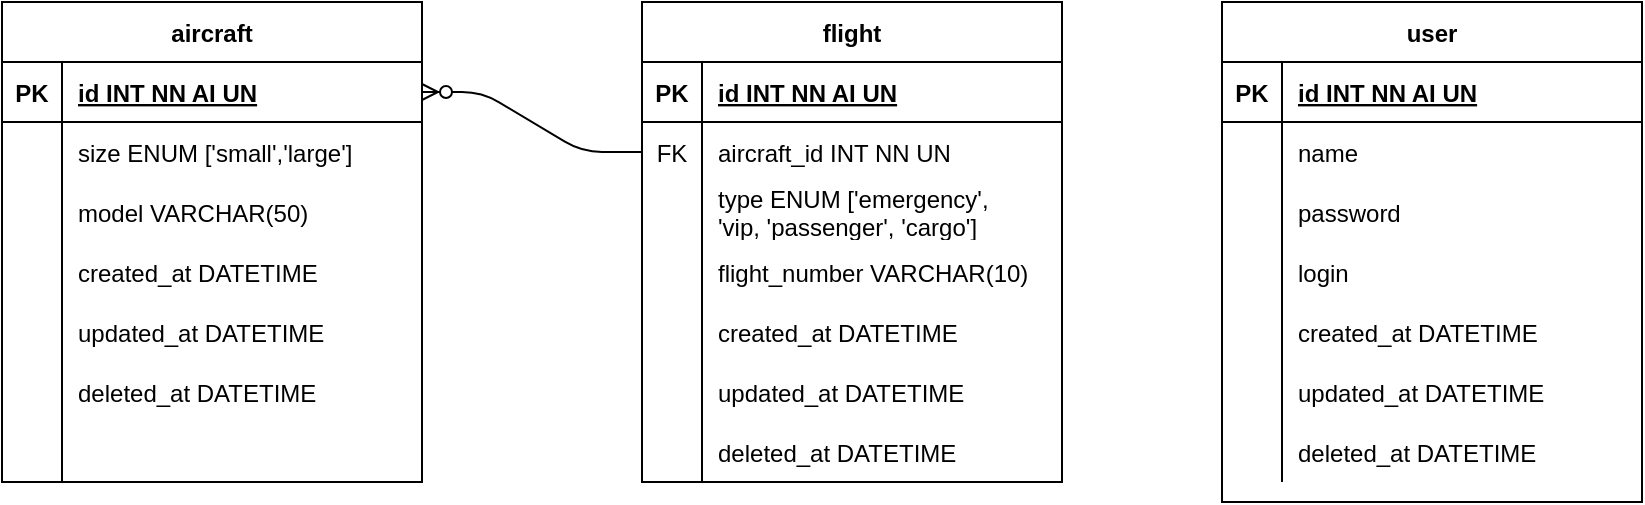 <mxfile version="13.9.9" type="device"><diagram id="0ht2j76KLp9lDVNK0wAq" name="Page-1"><mxGraphModel dx="1102" dy="856" grid="1" gridSize="10" guides="1" tooltips="1" connect="1" arrows="1" fold="1" page="1" pageScale="1" pageWidth="1654" pageHeight="1169" math="0" shadow="0"><root><mxCell id="0"/><mxCell id="1" parent="0"/><mxCell id="XQBScmDAAt6XCxEWVp5U-1" value="aircraft" style="shape=table;startSize=30;container=1;collapsible=1;childLayout=tableLayout;fixedRows=1;rowLines=0;fontStyle=1;align=center;resizeLast=1;" parent="1" vertex="1"><mxGeometry y="90" width="210" height="240" as="geometry"/></mxCell><mxCell id="XQBScmDAAt6XCxEWVp5U-2" value="" style="shape=partialRectangle;collapsible=0;dropTarget=0;pointerEvents=0;fillColor=none;top=0;left=0;bottom=1;right=0;points=[[0,0.5],[1,0.5]];portConstraint=eastwest;" parent="XQBScmDAAt6XCxEWVp5U-1" vertex="1"><mxGeometry y="30" width="210" height="30" as="geometry"/></mxCell><mxCell id="XQBScmDAAt6XCxEWVp5U-3" value="PK" style="shape=partialRectangle;connectable=0;fillColor=none;top=0;left=0;bottom=0;right=0;fontStyle=1;overflow=hidden;" parent="XQBScmDAAt6XCxEWVp5U-2" vertex="1"><mxGeometry width="30" height="30" as="geometry"/></mxCell><mxCell id="XQBScmDAAt6XCxEWVp5U-4" value="id INT NN AI UN" style="shape=partialRectangle;connectable=0;fillColor=none;top=0;left=0;bottom=0;right=0;align=left;spacingLeft=6;fontStyle=5;overflow=hidden;" parent="XQBScmDAAt6XCxEWVp5U-2" vertex="1"><mxGeometry x="30" width="180" height="30" as="geometry"/></mxCell><mxCell id="XQBScmDAAt6XCxEWVp5U-8" value="" style="shape=partialRectangle;collapsible=0;dropTarget=0;pointerEvents=0;fillColor=none;top=0;left=0;bottom=0;right=0;points=[[0,0.5],[1,0.5]];portConstraint=eastwest;" parent="XQBScmDAAt6XCxEWVp5U-1" vertex="1"><mxGeometry y="60" width="210" height="30" as="geometry"/></mxCell><mxCell id="XQBScmDAAt6XCxEWVp5U-9" value="" style="shape=partialRectangle;connectable=0;fillColor=none;top=0;left=0;bottom=0;right=0;editable=1;overflow=hidden;" parent="XQBScmDAAt6XCxEWVp5U-8" vertex="1"><mxGeometry width="30" height="30" as="geometry"/></mxCell><mxCell id="XQBScmDAAt6XCxEWVp5U-10" value="size ENUM ['small','large']" style="shape=partialRectangle;connectable=0;fillColor=none;top=0;left=0;bottom=0;right=0;align=left;spacingLeft=6;overflow=hidden;" parent="XQBScmDAAt6XCxEWVp5U-8" vertex="1"><mxGeometry x="30" width="180" height="30" as="geometry"/></mxCell><mxCell id="XQBScmDAAt6XCxEWVp5U-69" value="" style="shape=partialRectangle;collapsible=0;dropTarget=0;pointerEvents=0;fillColor=none;top=0;left=0;bottom=0;right=0;points=[[0,0.5],[1,0.5]];portConstraint=eastwest;" parent="XQBScmDAAt6XCxEWVp5U-1" vertex="1"><mxGeometry y="90" width="210" height="30" as="geometry"/></mxCell><mxCell id="XQBScmDAAt6XCxEWVp5U-70" value="" style="shape=partialRectangle;connectable=0;fillColor=none;top=0;left=0;bottom=0;right=0;editable=1;overflow=hidden;" parent="XQBScmDAAt6XCxEWVp5U-69" vertex="1"><mxGeometry width="30" height="30" as="geometry"/></mxCell><mxCell id="XQBScmDAAt6XCxEWVp5U-71" value="model VARCHAR(50)" style="shape=partialRectangle;connectable=0;fillColor=none;top=0;left=0;bottom=0;right=0;align=left;spacingLeft=6;overflow=hidden;" parent="XQBScmDAAt6XCxEWVp5U-69" vertex="1"><mxGeometry x="30" width="180" height="30" as="geometry"/></mxCell><mxCell id="xh_Sr3jbjIxANWJktHAV-7" value="" style="shape=partialRectangle;collapsible=0;dropTarget=0;pointerEvents=0;fillColor=none;top=0;left=0;bottom=0;right=0;points=[[0,0.5],[1,0.5]];portConstraint=eastwest;" parent="XQBScmDAAt6XCxEWVp5U-1" vertex="1"><mxGeometry y="120" width="210" height="30" as="geometry"/></mxCell><mxCell id="xh_Sr3jbjIxANWJktHAV-8" value="" style="shape=partialRectangle;connectable=0;fillColor=none;top=0;left=0;bottom=0;right=0;editable=1;overflow=hidden;" parent="xh_Sr3jbjIxANWJktHAV-7" vertex="1"><mxGeometry width="30" height="30" as="geometry"/></mxCell><mxCell id="xh_Sr3jbjIxANWJktHAV-9" value="created_at DATETIME" style="shape=partialRectangle;connectable=0;fillColor=none;top=0;left=0;bottom=0;right=0;align=left;spacingLeft=6;overflow=hidden;" parent="xh_Sr3jbjIxANWJktHAV-7" vertex="1"><mxGeometry x="30" width="180" height="30" as="geometry"/></mxCell><mxCell id="xh_Sr3jbjIxANWJktHAV-10" value="" style="shape=partialRectangle;collapsible=0;dropTarget=0;pointerEvents=0;fillColor=none;top=0;left=0;bottom=0;right=0;points=[[0,0.5],[1,0.5]];portConstraint=eastwest;" parent="XQBScmDAAt6XCxEWVp5U-1" vertex="1"><mxGeometry y="150" width="210" height="30" as="geometry"/></mxCell><mxCell id="xh_Sr3jbjIxANWJktHAV-11" value="" style="shape=partialRectangle;connectable=0;fillColor=none;top=0;left=0;bottom=0;right=0;editable=1;overflow=hidden;" parent="xh_Sr3jbjIxANWJktHAV-10" vertex="1"><mxGeometry width="30" height="30" as="geometry"/></mxCell><mxCell id="xh_Sr3jbjIxANWJktHAV-12" value="updated_at DATETIME" style="shape=partialRectangle;connectable=0;fillColor=none;top=0;left=0;bottom=0;right=0;align=left;spacingLeft=6;overflow=hidden;" parent="xh_Sr3jbjIxANWJktHAV-10" vertex="1"><mxGeometry x="30" width="180" height="30" as="geometry"/></mxCell><mxCell id="xh_Sr3jbjIxANWJktHAV-13" value="" style="shape=partialRectangle;collapsible=0;dropTarget=0;pointerEvents=0;fillColor=none;top=0;left=0;bottom=0;right=0;points=[[0,0.5],[1,0.5]];portConstraint=eastwest;" parent="XQBScmDAAt6XCxEWVp5U-1" vertex="1"><mxGeometry y="180" width="210" height="30" as="geometry"/></mxCell><mxCell id="xh_Sr3jbjIxANWJktHAV-14" value="" style="shape=partialRectangle;connectable=0;fillColor=none;top=0;left=0;bottom=0;right=0;editable=1;overflow=hidden;" parent="xh_Sr3jbjIxANWJktHAV-13" vertex="1"><mxGeometry width="30" height="30" as="geometry"/></mxCell><mxCell id="xh_Sr3jbjIxANWJktHAV-15" value="deleted_at DATETIME" style="shape=partialRectangle;connectable=0;fillColor=none;top=0;left=0;bottom=0;right=0;align=left;spacingLeft=6;overflow=hidden;" parent="xh_Sr3jbjIxANWJktHAV-13" vertex="1"><mxGeometry x="30" width="180" height="30" as="geometry"/></mxCell><mxCell id="XQBScmDAAt6XCxEWVp5U-5" value="" style="shape=partialRectangle;collapsible=0;dropTarget=0;pointerEvents=0;fillColor=none;top=0;left=0;bottom=0;right=0;points=[[0,0.5],[1,0.5]];portConstraint=eastwest;" parent="XQBScmDAAt6XCxEWVp5U-1" vertex="1"><mxGeometry y="210" width="210" height="30" as="geometry"/></mxCell><mxCell id="XQBScmDAAt6XCxEWVp5U-6" value="" style="shape=partialRectangle;connectable=0;fillColor=none;top=0;left=0;bottom=0;right=0;editable=1;overflow=hidden;" parent="XQBScmDAAt6XCxEWVp5U-5" vertex="1"><mxGeometry width="30" height="30" as="geometry"/></mxCell><mxCell id="XQBScmDAAt6XCxEWVp5U-7" value="" style="shape=partialRectangle;connectable=0;fillColor=none;top=0;left=0;bottom=0;right=0;align=left;spacingLeft=6;overflow=hidden;" parent="XQBScmDAAt6XCxEWVp5U-5" vertex="1"><mxGeometry x="30" width="180" height="30" as="geometry"/></mxCell><mxCell id="XQBScmDAAt6XCxEWVp5U-27" value="flight" style="shape=table;startSize=30;container=1;collapsible=1;childLayout=tableLayout;fixedRows=1;rowLines=0;fontStyle=1;align=center;resizeLast=1;" parent="1" vertex="1"><mxGeometry x="320" y="90" width="210" height="240" as="geometry"/></mxCell><mxCell id="XQBScmDAAt6XCxEWVp5U-28" value="" style="shape=partialRectangle;collapsible=0;dropTarget=0;pointerEvents=0;fillColor=none;top=0;left=0;bottom=1;right=0;points=[[0,0.5],[1,0.5]];portConstraint=eastwest;" parent="XQBScmDAAt6XCxEWVp5U-27" vertex="1"><mxGeometry y="30" width="210" height="30" as="geometry"/></mxCell><mxCell id="XQBScmDAAt6XCxEWVp5U-29" value="PK" style="shape=partialRectangle;connectable=0;fillColor=none;top=0;left=0;bottom=0;right=0;fontStyle=1;overflow=hidden;" parent="XQBScmDAAt6XCxEWVp5U-28" vertex="1"><mxGeometry width="30" height="30" as="geometry"/></mxCell><mxCell id="XQBScmDAAt6XCxEWVp5U-30" value="id INT NN AI UN" style="shape=partialRectangle;connectable=0;fillColor=none;top=0;left=0;bottom=0;right=0;align=left;spacingLeft=6;fontStyle=5;overflow=hidden;" parent="XQBScmDAAt6XCxEWVp5U-28" vertex="1"><mxGeometry x="30" width="180" height="30" as="geometry"/></mxCell><mxCell id="XQBScmDAAt6XCxEWVp5U-31" value="" style="shape=partialRectangle;collapsible=0;dropTarget=0;pointerEvents=0;fillColor=none;top=0;left=0;bottom=0;right=0;points=[[0,0.5],[1,0.5]];portConstraint=eastwest;" parent="XQBScmDAAt6XCxEWVp5U-27" vertex="1"><mxGeometry y="60" width="210" height="30" as="geometry"/></mxCell><mxCell id="XQBScmDAAt6XCxEWVp5U-32" value="FK" style="shape=partialRectangle;connectable=0;fillColor=none;top=0;left=0;bottom=0;right=0;editable=1;overflow=hidden;" parent="XQBScmDAAt6XCxEWVp5U-31" vertex="1"><mxGeometry width="30" height="30" as="geometry"/></mxCell><mxCell id="XQBScmDAAt6XCxEWVp5U-33" value="aircraft_id INT NN UN" style="shape=partialRectangle;connectable=0;fillColor=none;top=0;left=0;bottom=0;right=0;align=left;spacingLeft=6;overflow=hidden;" parent="XQBScmDAAt6XCxEWVp5U-31" vertex="1"><mxGeometry x="30" width="180" height="30" as="geometry"/></mxCell><mxCell id="XQBScmDAAt6XCxEWVp5U-34" value="" style="shape=partialRectangle;collapsible=0;dropTarget=0;pointerEvents=0;fillColor=none;top=0;left=0;bottom=0;right=0;points=[[0,0.5],[1,0.5]];portConstraint=eastwest;" parent="XQBScmDAAt6XCxEWVp5U-27" vertex="1"><mxGeometry y="90" width="210" height="30" as="geometry"/></mxCell><mxCell id="XQBScmDAAt6XCxEWVp5U-35" value="" style="shape=partialRectangle;connectable=0;fillColor=none;top=0;left=0;bottom=0;right=0;editable=1;overflow=hidden;" parent="XQBScmDAAt6XCxEWVp5U-34" vertex="1"><mxGeometry width="30" height="30" as="geometry"/></mxCell><mxCell id="XQBScmDAAt6XCxEWVp5U-36" value="type ENUM ['emergency', &#10;'vip, 'passenger', 'cargo']" style="shape=partialRectangle;connectable=0;fillColor=none;top=0;left=0;bottom=0;right=0;align=left;spacingLeft=6;overflow=hidden;" parent="XQBScmDAAt6XCxEWVp5U-34" vertex="1"><mxGeometry x="30" width="180" height="30" as="geometry"/></mxCell><mxCell id="Zsv2fofdA8myTPhRLdX1-1" value="" style="shape=partialRectangle;collapsible=0;dropTarget=0;pointerEvents=0;fillColor=none;top=0;left=0;bottom=0;right=0;points=[[0,0.5],[1,0.5]];portConstraint=eastwest;" vertex="1" parent="XQBScmDAAt6XCxEWVp5U-27"><mxGeometry y="120" width="210" height="30" as="geometry"/></mxCell><mxCell id="Zsv2fofdA8myTPhRLdX1-2" value="" style="shape=partialRectangle;connectable=0;fillColor=none;top=0;left=0;bottom=0;right=0;editable=1;overflow=hidden;" vertex="1" parent="Zsv2fofdA8myTPhRLdX1-1"><mxGeometry width="30" height="30" as="geometry"/></mxCell><mxCell id="Zsv2fofdA8myTPhRLdX1-3" value="flight_number VARCHAR(10)" style="shape=partialRectangle;connectable=0;fillColor=none;top=0;left=0;bottom=0;right=0;align=left;spacingLeft=6;overflow=hidden;" vertex="1" parent="Zsv2fofdA8myTPhRLdX1-1"><mxGeometry x="30" width="180" height="30" as="geometry"/></mxCell><mxCell id="XQBScmDAAt6XCxEWVp5U-37" value="" style="shape=partialRectangle;collapsible=0;dropTarget=0;pointerEvents=0;fillColor=none;top=0;left=0;bottom=0;right=0;points=[[0,0.5],[1,0.5]];portConstraint=eastwest;" parent="XQBScmDAAt6XCxEWVp5U-27" vertex="1"><mxGeometry y="150" width="210" height="30" as="geometry"/></mxCell><mxCell id="XQBScmDAAt6XCxEWVp5U-38" value="" style="shape=partialRectangle;connectable=0;fillColor=none;top=0;left=0;bottom=0;right=0;editable=1;overflow=hidden;" parent="XQBScmDAAt6XCxEWVp5U-37" vertex="1"><mxGeometry width="30" height="30" as="geometry"/></mxCell><mxCell id="XQBScmDAAt6XCxEWVp5U-39" value="created_at DATETIME" style="shape=partialRectangle;connectable=0;fillColor=none;top=0;left=0;bottom=0;right=0;align=left;spacingLeft=6;overflow=hidden;" parent="XQBScmDAAt6XCxEWVp5U-37" vertex="1"><mxGeometry x="30" width="180" height="30" as="geometry"/></mxCell><mxCell id="xh_Sr3jbjIxANWJktHAV-1" value="" style="shape=partialRectangle;collapsible=0;dropTarget=0;pointerEvents=0;fillColor=none;top=0;left=0;bottom=0;right=0;points=[[0,0.5],[1,0.5]];portConstraint=eastwest;" parent="XQBScmDAAt6XCxEWVp5U-27" vertex="1"><mxGeometry y="180" width="210" height="30" as="geometry"/></mxCell><mxCell id="xh_Sr3jbjIxANWJktHAV-2" value="" style="shape=partialRectangle;connectable=0;fillColor=none;top=0;left=0;bottom=0;right=0;editable=1;overflow=hidden;" parent="xh_Sr3jbjIxANWJktHAV-1" vertex="1"><mxGeometry width="30" height="30" as="geometry"/></mxCell><mxCell id="xh_Sr3jbjIxANWJktHAV-3" value="updated_at DATETIME" style="shape=partialRectangle;connectable=0;fillColor=none;top=0;left=0;bottom=0;right=0;align=left;spacingLeft=6;overflow=hidden;" parent="xh_Sr3jbjIxANWJktHAV-1" vertex="1"><mxGeometry x="30" width="180" height="30" as="geometry"/></mxCell><mxCell id="xh_Sr3jbjIxANWJktHAV-4" value="" style="shape=partialRectangle;collapsible=0;dropTarget=0;pointerEvents=0;fillColor=none;top=0;left=0;bottom=0;right=0;points=[[0,0.5],[1,0.5]];portConstraint=eastwest;" parent="XQBScmDAAt6XCxEWVp5U-27" vertex="1"><mxGeometry y="210" width="210" height="30" as="geometry"/></mxCell><mxCell id="xh_Sr3jbjIxANWJktHAV-5" value="" style="shape=partialRectangle;connectable=0;fillColor=none;top=0;left=0;bottom=0;right=0;editable=1;overflow=hidden;" parent="xh_Sr3jbjIxANWJktHAV-4" vertex="1"><mxGeometry width="30" height="30" as="geometry"/></mxCell><mxCell id="xh_Sr3jbjIxANWJktHAV-6" value="deleted_at DATETIME" style="shape=partialRectangle;connectable=0;fillColor=none;top=0;left=0;bottom=0;right=0;align=left;spacingLeft=6;overflow=hidden;" parent="xh_Sr3jbjIxANWJktHAV-4" vertex="1"><mxGeometry x="30" width="180" height="30" as="geometry"/></mxCell><mxCell id="XQBScmDAAt6XCxEWVp5U-53" value="user" style="shape=table;startSize=30;container=1;collapsible=1;childLayout=tableLayout;fixedRows=1;rowLines=0;fontStyle=1;align=center;resizeLast=1;" parent="1" vertex="1"><mxGeometry x="610" y="90" width="210" height="250" as="geometry"/></mxCell><mxCell id="XQBScmDAAt6XCxEWVp5U-54" value="" style="shape=partialRectangle;collapsible=0;dropTarget=0;pointerEvents=0;fillColor=none;top=0;left=0;bottom=1;right=0;points=[[0,0.5],[1,0.5]];portConstraint=eastwest;" parent="XQBScmDAAt6XCxEWVp5U-53" vertex="1"><mxGeometry y="30" width="210" height="30" as="geometry"/></mxCell><mxCell id="XQBScmDAAt6XCxEWVp5U-55" value="PK" style="shape=partialRectangle;connectable=0;fillColor=none;top=0;left=0;bottom=0;right=0;fontStyle=1;overflow=hidden;" parent="XQBScmDAAt6XCxEWVp5U-54" vertex="1"><mxGeometry width="30" height="30" as="geometry"/></mxCell><mxCell id="XQBScmDAAt6XCxEWVp5U-56" value="id INT NN AI UN" style="shape=partialRectangle;connectable=0;fillColor=none;top=0;left=0;bottom=0;right=0;align=left;spacingLeft=6;fontStyle=5;overflow=hidden;" parent="XQBScmDAAt6XCxEWVp5U-54" vertex="1"><mxGeometry x="30" width="180" height="30" as="geometry"/></mxCell><mxCell id="XQBScmDAAt6XCxEWVp5U-57" value="" style="shape=partialRectangle;collapsible=0;dropTarget=0;pointerEvents=0;fillColor=none;top=0;left=0;bottom=0;right=0;points=[[0,0.5],[1,0.5]];portConstraint=eastwest;" parent="XQBScmDAAt6XCxEWVp5U-53" vertex="1"><mxGeometry y="60" width="210" height="30" as="geometry"/></mxCell><mxCell id="XQBScmDAAt6XCxEWVp5U-58" value="" style="shape=partialRectangle;connectable=0;fillColor=none;top=0;left=0;bottom=0;right=0;editable=1;overflow=hidden;" parent="XQBScmDAAt6XCxEWVp5U-57" vertex="1"><mxGeometry width="30" height="30" as="geometry"/></mxCell><mxCell id="XQBScmDAAt6XCxEWVp5U-59" value="name" style="shape=partialRectangle;connectable=0;fillColor=none;top=0;left=0;bottom=0;right=0;align=left;spacingLeft=6;overflow=hidden;" parent="XQBScmDAAt6XCxEWVp5U-57" vertex="1"><mxGeometry x="30" width="180" height="30" as="geometry"/></mxCell><mxCell id="XQBScmDAAt6XCxEWVp5U-60" value="" style="shape=partialRectangle;collapsible=0;dropTarget=0;pointerEvents=0;fillColor=none;top=0;left=0;bottom=0;right=0;points=[[0,0.5],[1,0.5]];portConstraint=eastwest;" parent="XQBScmDAAt6XCxEWVp5U-53" vertex="1"><mxGeometry y="90" width="210" height="30" as="geometry"/></mxCell><mxCell id="XQBScmDAAt6XCxEWVp5U-61" value="" style="shape=partialRectangle;connectable=0;fillColor=none;top=0;left=0;bottom=0;right=0;editable=1;overflow=hidden;" parent="XQBScmDAAt6XCxEWVp5U-60" vertex="1"><mxGeometry width="30" height="30" as="geometry"/></mxCell><mxCell id="XQBScmDAAt6XCxEWVp5U-62" value="password" style="shape=partialRectangle;connectable=0;fillColor=none;top=0;left=0;bottom=0;right=0;align=left;spacingLeft=6;overflow=hidden;" parent="XQBScmDAAt6XCxEWVp5U-60" vertex="1"><mxGeometry x="30" width="180" height="30" as="geometry"/></mxCell><mxCell id="XQBScmDAAt6XCxEWVp5U-63" value="" style="shape=partialRectangle;collapsible=0;dropTarget=0;pointerEvents=0;fillColor=none;top=0;left=0;bottom=0;right=0;points=[[0,0.5],[1,0.5]];portConstraint=eastwest;" parent="XQBScmDAAt6XCxEWVp5U-53" vertex="1"><mxGeometry y="120" width="210" height="30" as="geometry"/></mxCell><mxCell id="XQBScmDAAt6XCxEWVp5U-64" value="" style="shape=partialRectangle;connectable=0;fillColor=none;top=0;left=0;bottom=0;right=0;editable=1;overflow=hidden;" parent="XQBScmDAAt6XCxEWVp5U-63" vertex="1"><mxGeometry width="30" height="30" as="geometry"/></mxCell><mxCell id="XQBScmDAAt6XCxEWVp5U-65" value="login" style="shape=partialRectangle;connectable=0;fillColor=none;top=0;left=0;bottom=0;right=0;align=left;spacingLeft=6;overflow=hidden;" parent="XQBScmDAAt6XCxEWVp5U-63" vertex="1"><mxGeometry x="30" width="180" height="30" as="geometry"/></mxCell><mxCell id="xh_Sr3jbjIxANWJktHAV-16" value="" style="shape=partialRectangle;collapsible=0;dropTarget=0;pointerEvents=0;fillColor=none;top=0;left=0;bottom=0;right=0;points=[[0,0.5],[1,0.5]];portConstraint=eastwest;" parent="XQBScmDAAt6XCxEWVp5U-53" vertex="1"><mxGeometry y="150" width="210" height="30" as="geometry"/></mxCell><mxCell id="xh_Sr3jbjIxANWJktHAV-17" value="" style="shape=partialRectangle;connectable=0;fillColor=none;top=0;left=0;bottom=0;right=0;editable=1;overflow=hidden;" parent="xh_Sr3jbjIxANWJktHAV-16" vertex="1"><mxGeometry width="30" height="30" as="geometry"/></mxCell><mxCell id="xh_Sr3jbjIxANWJktHAV-18" value="created_at DATETIME" style="shape=partialRectangle;connectable=0;fillColor=none;top=0;left=0;bottom=0;right=0;align=left;spacingLeft=6;overflow=hidden;" parent="xh_Sr3jbjIxANWJktHAV-16" vertex="1"><mxGeometry x="30" width="180" height="30" as="geometry"/></mxCell><mxCell id="xh_Sr3jbjIxANWJktHAV-19" value="" style="shape=partialRectangle;collapsible=0;dropTarget=0;pointerEvents=0;fillColor=none;top=0;left=0;bottom=0;right=0;points=[[0,0.5],[1,0.5]];portConstraint=eastwest;" parent="XQBScmDAAt6XCxEWVp5U-53" vertex="1"><mxGeometry y="180" width="210" height="30" as="geometry"/></mxCell><mxCell id="xh_Sr3jbjIxANWJktHAV-20" value="" style="shape=partialRectangle;connectable=0;fillColor=none;top=0;left=0;bottom=0;right=0;editable=1;overflow=hidden;" parent="xh_Sr3jbjIxANWJktHAV-19" vertex="1"><mxGeometry width="30" height="30" as="geometry"/></mxCell><mxCell id="xh_Sr3jbjIxANWJktHAV-21" value="updated_at DATETIME" style="shape=partialRectangle;connectable=0;fillColor=none;top=0;left=0;bottom=0;right=0;align=left;spacingLeft=6;overflow=hidden;" parent="xh_Sr3jbjIxANWJktHAV-19" vertex="1"><mxGeometry x="30" width="180" height="30" as="geometry"/></mxCell><mxCell id="xh_Sr3jbjIxANWJktHAV-22" value="" style="shape=partialRectangle;collapsible=0;dropTarget=0;pointerEvents=0;fillColor=none;top=0;left=0;bottom=0;right=0;points=[[0,0.5],[1,0.5]];portConstraint=eastwest;" parent="XQBScmDAAt6XCxEWVp5U-53" vertex="1"><mxGeometry y="210" width="210" height="30" as="geometry"/></mxCell><mxCell id="xh_Sr3jbjIxANWJktHAV-23" value="" style="shape=partialRectangle;connectable=0;fillColor=none;top=0;left=0;bottom=0;right=0;editable=1;overflow=hidden;" parent="xh_Sr3jbjIxANWJktHAV-22" vertex="1"><mxGeometry width="30" height="30" as="geometry"/></mxCell><mxCell id="xh_Sr3jbjIxANWJktHAV-24" value="deleted_at DATETIME" style="shape=partialRectangle;connectable=0;fillColor=none;top=0;left=0;bottom=0;right=0;align=left;spacingLeft=6;overflow=hidden;" parent="xh_Sr3jbjIxANWJktHAV-22" vertex="1"><mxGeometry x="30" width="180" height="30" as="geometry"/></mxCell><mxCell id="XQBScmDAAt6XCxEWVp5U-75" value="" style="edgeStyle=entityRelationEdgeStyle;fontSize=12;html=1;endArrow=ERzeroToMany;endFill=1;exitX=0;exitY=0.5;exitDx=0;exitDy=0;entryX=1;entryY=0.5;entryDx=0;entryDy=0;" parent="1" source="XQBScmDAAt6XCxEWVp5U-31" target="XQBScmDAAt6XCxEWVp5U-2" edge="1"><mxGeometry width="100" height="100" relative="1" as="geometry"><mxPoint x="330" y="250" as="sourcePoint"/><mxPoint x="280" y="160" as="targetPoint"/></mxGeometry></mxCell></root></mxGraphModel></diagram></mxfile>